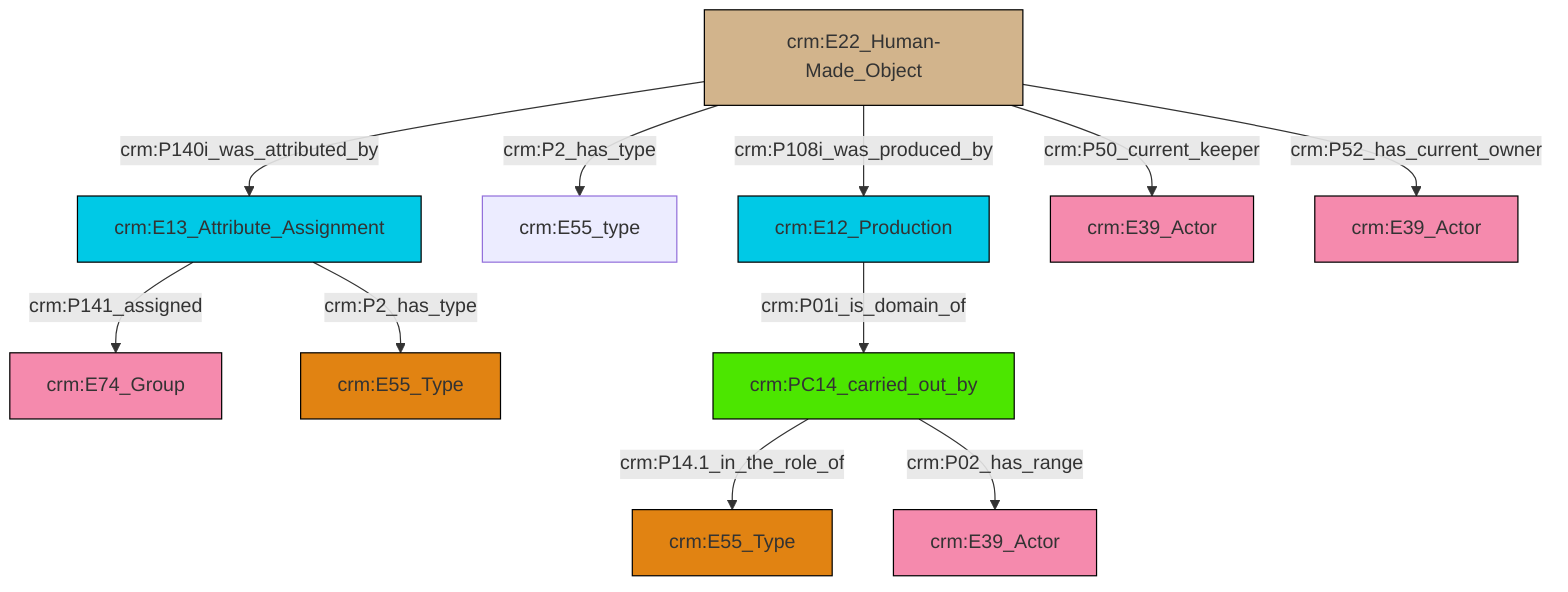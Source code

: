 graph TD
classDef Literal fill:#f2f2f2,stroke:#000000;
classDef CRM_Entity fill:#FFFFFF,stroke:#000000;
classDef Temporal_Entity fill:#00C9E6, stroke:#000000;
classDef Type fill:#E18312, stroke:#000000;
classDef Time-Span fill:#2C9C91, stroke:#000000;
classDef Appellation fill:#FFEB7F, stroke:#000000;
classDef Place fill:#008836, stroke:#000000;
classDef Persistent_Item fill:#B266B2, stroke:#000000;
classDef Conceptual_Object fill:#FFD700, stroke:#000000;
classDef Physical_Thing fill:#D2B48C, stroke:#000000;
classDef Actor fill:#f58aad, stroke:#000000;
classDef PC_Classes fill:#4ce600, stroke:#000000;
classDef Multi fill:#cccccc,stroke:#000000;

2["crm:E13_Attribute_Assignment"]:::Temporal_Entity -->|crm:P2_has_type| 3["crm:E55_Type"]:::Type
8["crm:E22_Human-Made_Object"]:::Physical_Thing -->|crm:P108i_was_produced_by| 9["crm:E12_Production"]:::Temporal_Entity
8["crm:E22_Human-Made_Object"]:::Physical_Thing -->|crm:P50_current_keeper| 13["crm:E39_Actor"]:::Actor
8["crm:E22_Human-Made_Object"]:::Physical_Thing -->|crm:P2_has_type| 4["crm:E55_type"]:::Default
14["crm:PC14_carried_out_by"]:::PC_Classes -->|crm:P14.1_in_the_role_of| 10["crm:E55_Type"]:::Type
8["crm:E22_Human-Made_Object"]:::Physical_Thing -->|crm:P140i_was_attributed_by| 2["crm:E13_Attribute_Assignment"]:::Temporal_Entity
14["crm:PC14_carried_out_by"]:::PC_Classes -->|crm:P02_has_range| 18["crm:E39_Actor"]:::Actor
2["crm:E13_Attribute_Assignment"]:::Temporal_Entity -->|crm:P141_assigned| 0["crm:E74_Group"]:::Actor
8["crm:E22_Human-Made_Object"]:::Physical_Thing -->|crm:P52_has_current_owner| 20["crm:E39_Actor"]:::Actor
9["crm:E12_Production"]:::Temporal_Entity -->|crm:P01i_is_domain_of| 14["crm:PC14_carried_out_by"]:::PC_Classes